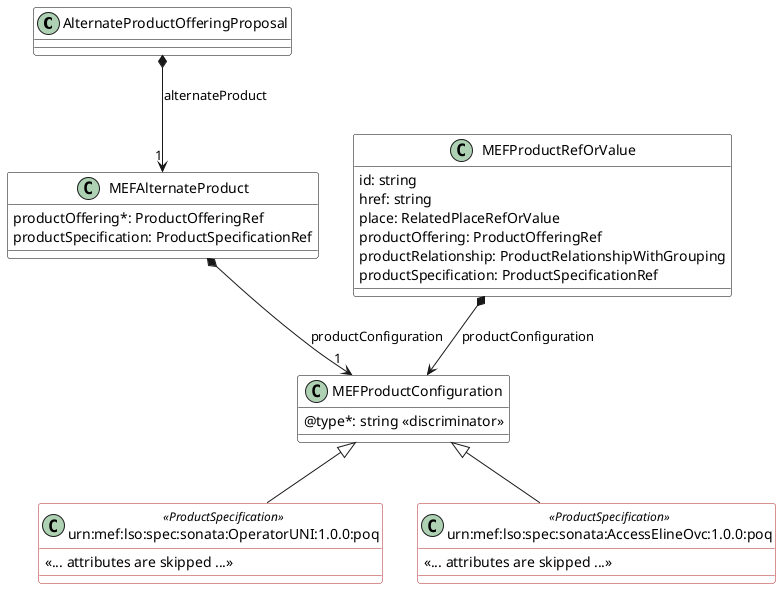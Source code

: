 @startuml
skinparam {
    ClassBackgroundColor White
    ClassBorderColor Black
    ClassBorderColor<<ProductSpecification>> FireBrick
}

set namespaceSeparator none

class AlternateProductOfferingProposal {
}

AlternateProductOfferingProposal *-->"1" MEFAlternateProduct : alternateProduct

class MEFAlternateProduct {
    productOffering*: ProductOfferingRef
    productSpecification: ProductSpecificationRef

}
class MEFAlternateProduct {


}

class MEFProductConfiguration {
    @type*: string <<discriminator>>
}

MEFAlternateProduct *-->"1" MEFProductConfiguration : productConfiguration



class MEFProductRefOrValue {

    id: string 
    href: string 
    place: RelatedPlaceRefOrValue
    productOffering: ProductOfferingRef
    productRelationship: ProductRelationshipWithGrouping
    productSpecification: ProductSpecificationRef
   
}

MEFProductRefOrValue *--> MEFProductConfiguration : productConfiguration


class urn:mef:lso:spec:sonata:OperatorUNI:1.0.0:poq <<ProductSpecification>> {

    <<... attributes are skipped ...>>
}
MEFProductConfiguration <|-- "urn:mef:lso:spec:sonata:OperatorUNI:1.0.0:poq"



class urn:mef:lso:spec:sonata:AccessElineOvc:1.0.0:poq <<ProductSpecification>> {

    <<... attributes are skipped ...>>
}
MEFProductConfiguration <|-- "urn:mef:lso:spec:sonata:AccessElineOvc:1.0.0:poq"

@enduml
